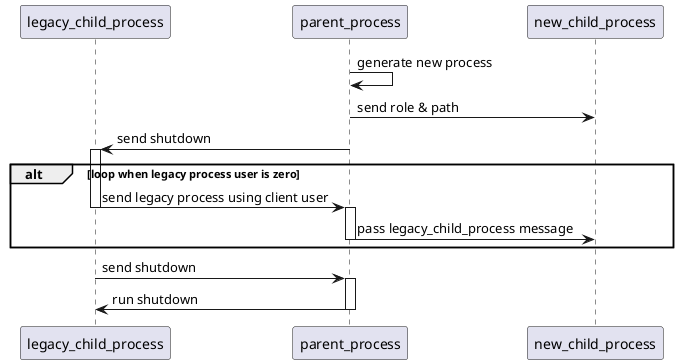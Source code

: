 @startuml

participant legacy_child_process
participant parent_process
participant new_child_process


parent_process -> parent_process: generate new process
parent_process -> new_child_process: send role & path


parent_process -> legacy_child_process: send shutdown 
alt loop when legacy process user is zero
activate legacy_child_process
legacy_child_process -> parent_process: send legacy process using client user 
deactivate legacy_child_process
activate parent_process
parent_process -> new_child_process: pass legacy_child_process message
deactivate parent_process
end

legacy_child_process -> parent_process: send shutdown
activate parent_process
parent_process -> legacy_child_process: run shutdown
deactivate parent_process

